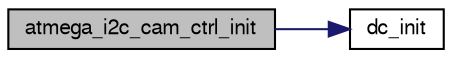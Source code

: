 digraph "atmega_i2c_cam_ctrl_init"
{
  edge [fontname="FreeSans",fontsize="10",labelfontname="FreeSans",labelfontsize="10"];
  node [fontname="FreeSans",fontsize="10",shape=record];
  rankdir="LR";
  Node1 [label="atmega_i2c_cam_ctrl_init",height=0.2,width=0.4,color="black", fillcolor="grey75", style="filled", fontcolor="black"];
  Node1 -> Node2 [color="midnightblue",fontsize="10",style="solid",fontname="FreeSans"];
  Node2 [label="dc_init",height=0.2,width=0.4,color="black", fillcolor="white", style="filled",URL="$dc_8c.html#a319b1533383dbc2491e1799a0148a7ba",tooltip="initialize settings "];
}
